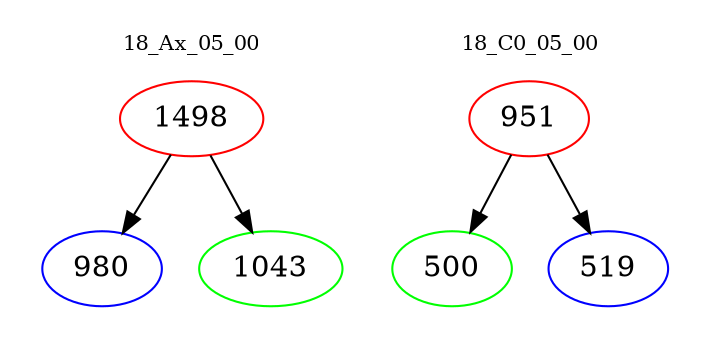 digraph{
subgraph cluster_0 {
color = white
label = "18_Ax_05_00";
fontsize=10;
T0_1498 [label="1498", color="red"]
T0_1498 -> T0_980 [color="black"]
T0_980 [label="980", color="blue"]
T0_1498 -> T0_1043 [color="black"]
T0_1043 [label="1043", color="green"]
}
subgraph cluster_1 {
color = white
label = "18_C0_05_00";
fontsize=10;
T1_951 [label="951", color="red"]
T1_951 -> T1_500 [color="black"]
T1_500 [label="500", color="green"]
T1_951 -> T1_519 [color="black"]
T1_519 [label="519", color="blue"]
}
}

